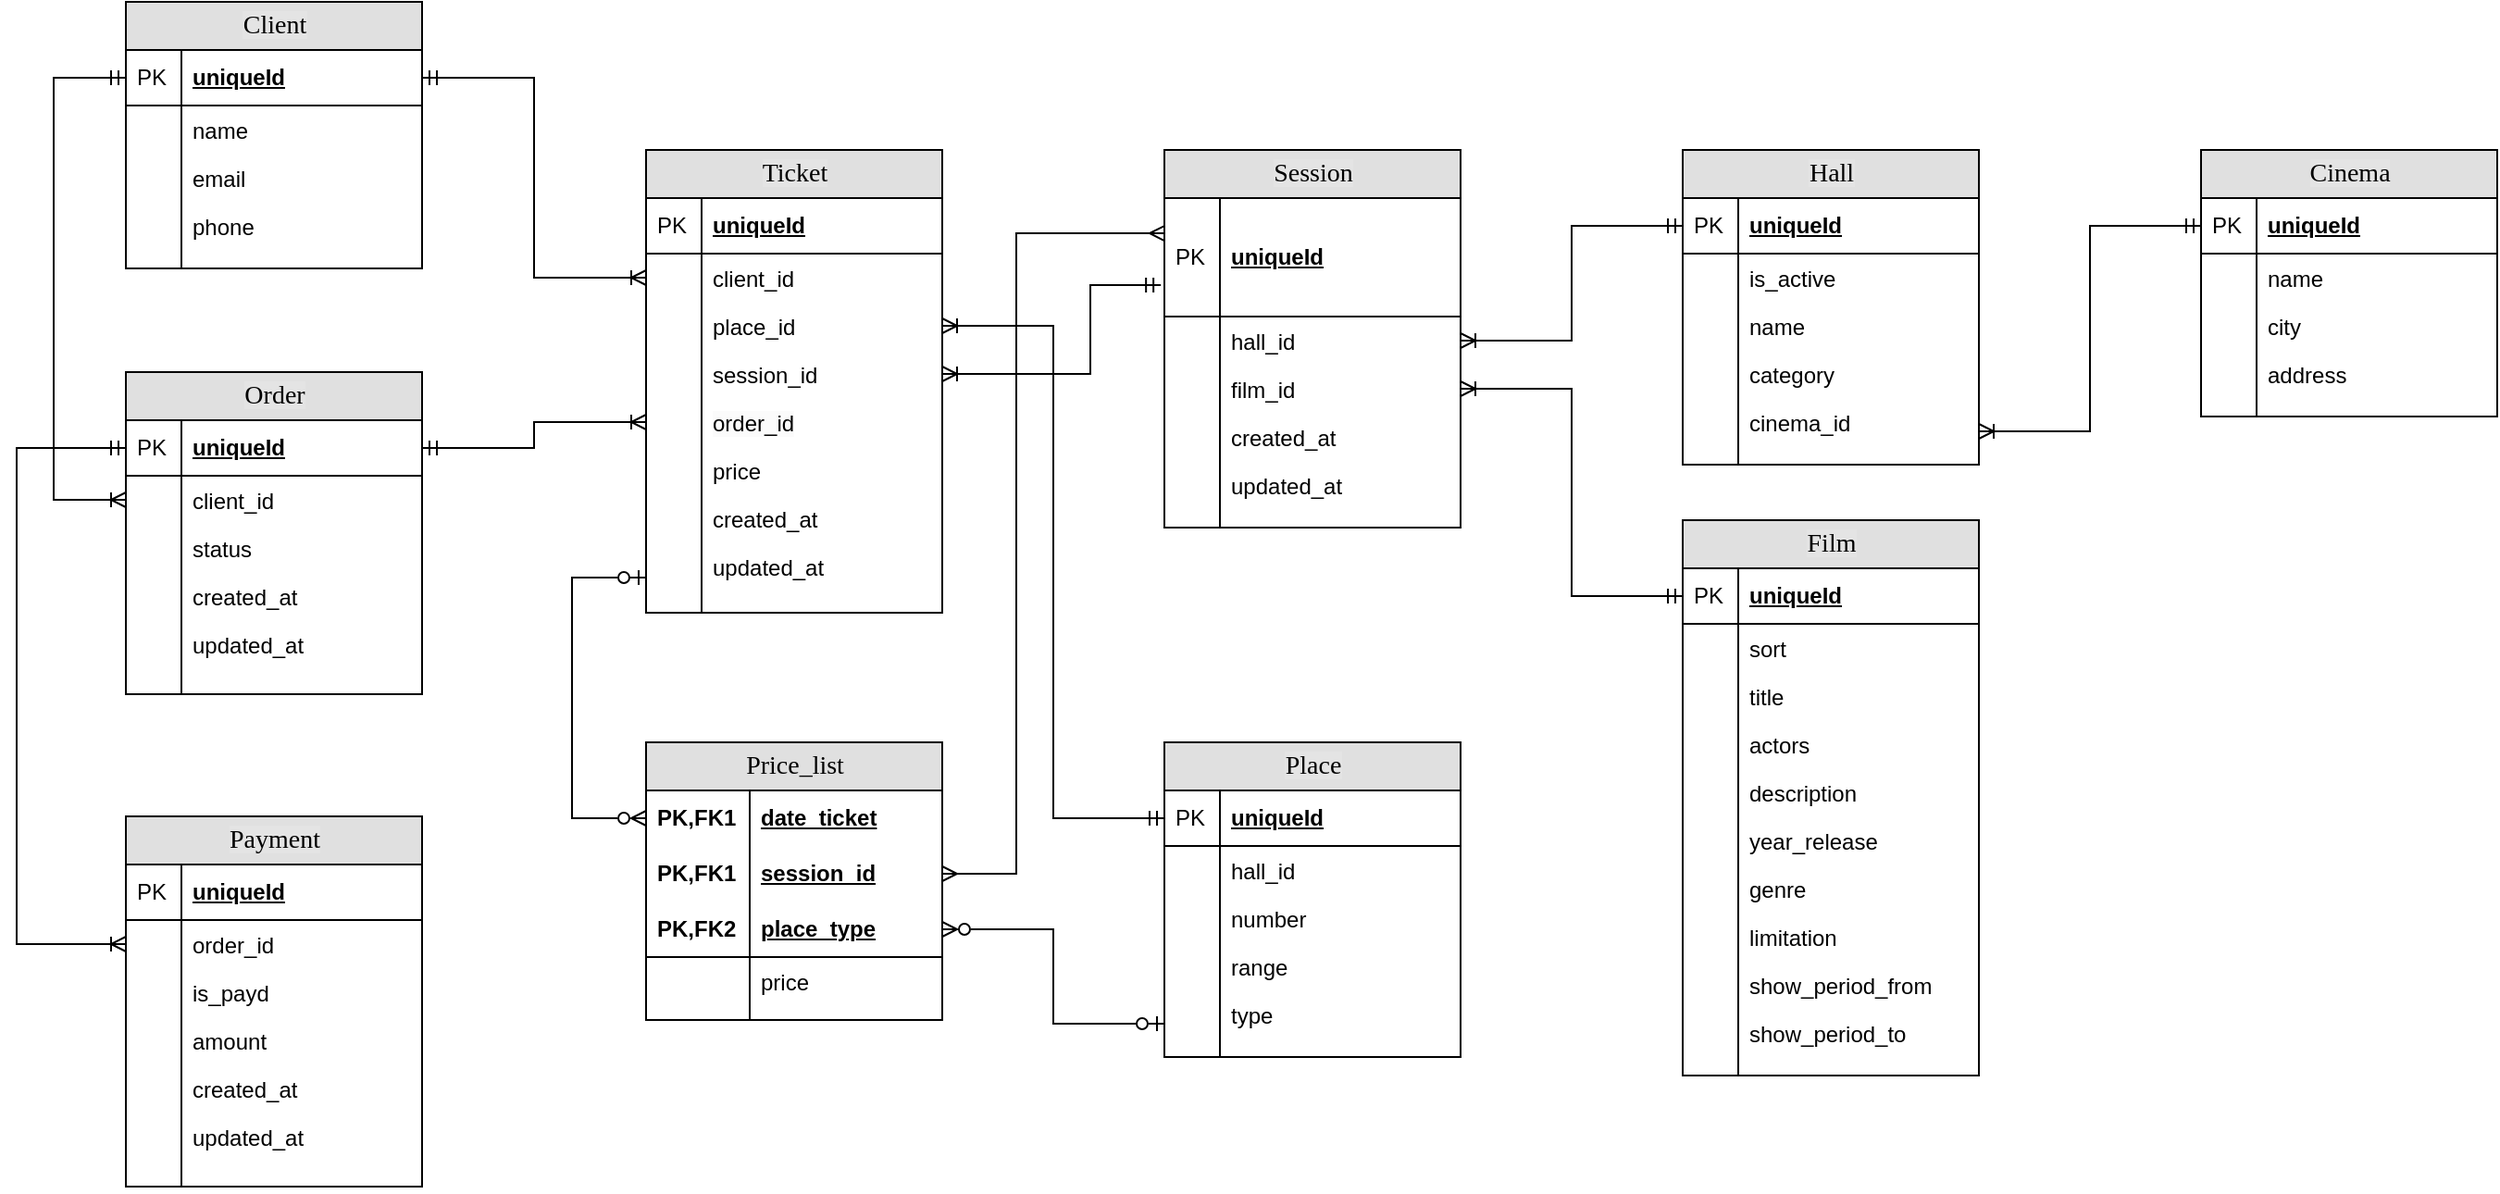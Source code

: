 <mxfile version="26.0.16">
  <diagram name="Page-1" id="e56a1550-8fbb-45ad-956c-1786394a9013">
    <mxGraphModel dx="3108" dy="1146" grid="1" gridSize="10" guides="1" tooltips="1" connect="1" arrows="1" fold="1" page="1" pageScale="1" pageWidth="1100" pageHeight="850" background="none" math="0" shadow="0">
      <root>
        <mxCell id="0" />
        <mxCell id="1" parent="0" />
        <mxCell id="arhuPyZS-XFLnQBNVv1O-77" value="&lt;span style=&quot;white-space: pre-wrap; background-color: rgb(228, 228, 228);&quot;&gt;&lt;font style=&quot;&quot;&gt;Сlient&lt;/font&gt;&lt;/span&gt;" style="swimlane;html=1;fontStyle=0;childLayout=stackLayout;horizontal=1;startSize=26;fillColor=#e0e0e0;horizontalStack=0;resizeParent=1;resizeLast=0;collapsible=1;marginBottom=0;swimlaneFillColor=#ffffff;align=center;rounded=0;shadow=0;comic=0;labelBackgroundColor=none;strokeWidth=1;fontFamily=Verdana;fontSize=14;swimlaneLine=1;" parent="1" vertex="1">
          <mxGeometry x="39" y="240" width="160" height="144" as="geometry">
            <mxRectangle x="40" y="368" width="70" height="30" as="alternateBounds" />
          </mxGeometry>
        </mxCell>
        <mxCell id="arhuPyZS-XFLnQBNVv1O-78" value="uniqueId" style="shape=partialRectangle;top=0;left=0;right=0;bottom=1;html=1;align=left;verticalAlign=middle;fillColor=none;spacingLeft=34;spacingRight=4;whiteSpace=wrap;overflow=hidden;rotatable=0;points=[[0,0.5],[1,0.5]];portConstraint=eastwest;dropTarget=0;fontStyle=5;swimlaneLine=1;" parent="arhuPyZS-XFLnQBNVv1O-77" vertex="1">
          <mxGeometry y="26" width="160" height="30" as="geometry" />
        </mxCell>
        <mxCell id="arhuPyZS-XFLnQBNVv1O-79" value="PK" style="shape=partialRectangle;top=0;left=0;bottom=0;html=1;fillColor=none;align=left;verticalAlign=middle;spacingLeft=4;spacingRight=4;whiteSpace=wrap;overflow=hidden;rotatable=0;points=[];portConstraint=eastwest;part=1;swimlaneLine=1;" parent="arhuPyZS-XFLnQBNVv1O-78" vertex="1" connectable="0">
          <mxGeometry width="30" height="30" as="geometry" />
        </mxCell>
        <mxCell id="arhuPyZS-XFLnQBNVv1O-80" value="name" style="shape=partialRectangle;top=0;left=0;right=0;bottom=0;html=1;align=left;verticalAlign=top;fillColor=none;spacingLeft=34;spacingRight=4;whiteSpace=wrap;overflow=hidden;rotatable=0;points=[[0,0.5],[1,0.5]];portConstraint=eastwest;dropTarget=0;swimlaneLine=1;" parent="arhuPyZS-XFLnQBNVv1O-77" vertex="1">
          <mxGeometry y="56" width="160" height="26" as="geometry" />
        </mxCell>
        <mxCell id="arhuPyZS-XFLnQBNVv1O-81" value="" style="shape=partialRectangle;top=0;left=0;bottom=0;html=1;fillColor=none;align=left;verticalAlign=top;spacingLeft=4;spacingRight=4;whiteSpace=wrap;overflow=hidden;rotatable=0;points=[];portConstraint=eastwest;part=1;swimlaneLine=1;" parent="arhuPyZS-XFLnQBNVv1O-80" vertex="1" connectable="0">
          <mxGeometry width="30" height="26" as="geometry" />
        </mxCell>
        <mxCell id="arhuPyZS-XFLnQBNVv1O-82" value="email" style="shape=partialRectangle;top=0;left=0;right=0;bottom=0;html=1;align=left;verticalAlign=top;fillColor=none;spacingLeft=34;spacingRight=4;whiteSpace=wrap;overflow=hidden;rotatable=0;points=[[0,0.5],[1,0.5]];portConstraint=eastwest;dropTarget=0;swimlaneLine=1;" parent="arhuPyZS-XFLnQBNVv1O-77" vertex="1">
          <mxGeometry y="82" width="160" height="26" as="geometry" />
        </mxCell>
        <mxCell id="arhuPyZS-XFLnQBNVv1O-83" value="" style="shape=partialRectangle;top=0;left=0;bottom=0;html=1;fillColor=none;align=left;verticalAlign=top;spacingLeft=4;spacingRight=4;whiteSpace=wrap;overflow=hidden;rotatable=0;points=[];portConstraint=eastwest;part=1;swimlaneLine=1;" parent="arhuPyZS-XFLnQBNVv1O-82" vertex="1" connectable="0">
          <mxGeometry width="30" height="26" as="geometry" />
        </mxCell>
        <mxCell id="arhuPyZS-XFLnQBNVv1O-84" value="phone" style="shape=partialRectangle;top=0;left=0;right=0;bottom=0;html=1;align=left;verticalAlign=top;fillColor=none;spacingLeft=34;spacingRight=4;whiteSpace=wrap;overflow=hidden;rotatable=0;points=[[0,0.5],[1,0.5]];portConstraint=eastwest;dropTarget=0;swimlaneLine=1;" parent="arhuPyZS-XFLnQBNVv1O-77" vertex="1">
          <mxGeometry y="108" width="160" height="26" as="geometry" />
        </mxCell>
        <mxCell id="arhuPyZS-XFLnQBNVv1O-85" value="" style="shape=partialRectangle;top=0;left=0;bottom=0;html=1;fillColor=none;align=left;verticalAlign=top;spacingLeft=4;spacingRight=4;whiteSpace=wrap;overflow=hidden;rotatable=0;points=[];portConstraint=eastwest;part=1;swimlaneLine=1;" parent="arhuPyZS-XFLnQBNVv1O-84" vertex="1" connectable="0">
          <mxGeometry width="30" height="26" as="geometry" />
        </mxCell>
        <mxCell id="arhuPyZS-XFLnQBNVv1O-86" value="" style="shape=partialRectangle;top=0;left=0;right=0;bottom=0;html=1;align=left;verticalAlign=top;fillColor=none;spacingLeft=34;spacingRight=4;whiteSpace=wrap;overflow=hidden;rotatable=0;points=[[0,0.5],[1,0.5]];portConstraint=eastwest;dropTarget=0;swimlaneLine=1;" parent="arhuPyZS-XFLnQBNVv1O-77" vertex="1">
          <mxGeometry y="134" width="160" height="10" as="geometry" />
        </mxCell>
        <mxCell id="arhuPyZS-XFLnQBNVv1O-87" value="" style="shape=partialRectangle;top=0;left=0;bottom=0;html=1;fillColor=none;align=left;verticalAlign=top;spacingLeft=4;spacingRight=4;whiteSpace=wrap;overflow=hidden;rotatable=0;points=[];portConstraint=eastwest;part=1;swimlaneLine=1;" parent="arhuPyZS-XFLnQBNVv1O-86" vertex="1" connectable="0">
          <mxGeometry width="30" height="10" as="geometry" />
        </mxCell>
        <mxCell id="arhuPyZS-XFLnQBNVv1O-107" value="&lt;span style=&quot;white-space: pre-wrap; background-color: rgb(228, 228, 228);&quot;&gt;&lt;font style=&quot;&quot;&gt;Session&lt;/font&gt;&lt;/span&gt;" style="swimlane;html=1;fontStyle=0;childLayout=stackLayout;horizontal=1;startSize=26;fillColor=#e0e0e0;horizontalStack=0;resizeParent=1;resizeLast=0;collapsible=1;marginBottom=0;swimlaneFillColor=#ffffff;align=center;rounded=0;shadow=0;comic=0;labelBackgroundColor=none;strokeWidth=1;fontFamily=Verdana;fontSize=14" parent="1" vertex="1">
          <mxGeometry x="600" y="320" width="160" height="204" as="geometry">
            <mxRectangle x="40" y="368" width="70" height="30" as="alternateBounds" />
          </mxGeometry>
        </mxCell>
        <mxCell id="arhuPyZS-XFLnQBNVv1O-108" value="uniqueId" style="shape=partialRectangle;top=0;left=0;right=0;bottom=1;html=1;align=left;verticalAlign=middle;fillColor=none;spacingLeft=34;spacingRight=4;whiteSpace=wrap;overflow=hidden;rotatable=0;points=[[0,0.5],[1,0.5]];portConstraint=eastwest;dropTarget=0;fontStyle=5;" parent="arhuPyZS-XFLnQBNVv1O-107" vertex="1">
          <mxGeometry y="26" width="160" height="64" as="geometry" />
        </mxCell>
        <mxCell id="arhuPyZS-XFLnQBNVv1O-109" value="PK" style="shape=partialRectangle;top=0;left=0;bottom=0;html=1;fillColor=none;align=left;verticalAlign=middle;spacingLeft=4;spacingRight=4;whiteSpace=wrap;overflow=hidden;rotatable=0;points=[];portConstraint=eastwest;part=1;" parent="arhuPyZS-XFLnQBNVv1O-108" vertex="1" connectable="0">
          <mxGeometry width="30" height="64" as="geometry" />
        </mxCell>
        <mxCell id="arhuPyZS-XFLnQBNVv1O-110" value="hall_id" style="shape=partialRectangle;top=0;left=0;right=0;bottom=0;html=1;align=left;verticalAlign=top;fillColor=none;spacingLeft=34;spacingRight=4;whiteSpace=wrap;overflow=hidden;rotatable=0;points=[[0,0.5],[1,0.5]];portConstraint=eastwest;dropTarget=0;" parent="arhuPyZS-XFLnQBNVv1O-107" vertex="1">
          <mxGeometry y="90" width="160" height="26" as="geometry" />
        </mxCell>
        <mxCell id="arhuPyZS-XFLnQBNVv1O-111" value="" style="shape=partialRectangle;top=0;left=0;bottom=0;html=1;fillColor=none;align=left;verticalAlign=top;spacingLeft=4;spacingRight=4;whiteSpace=wrap;overflow=hidden;rotatable=0;points=[];portConstraint=eastwest;part=1;" parent="arhuPyZS-XFLnQBNVv1O-110" vertex="1" connectable="0">
          <mxGeometry width="30" height="26" as="geometry" />
        </mxCell>
        <mxCell id="arhuPyZS-XFLnQBNVv1O-112" value="film_id" style="shape=partialRectangle;top=0;left=0;right=0;bottom=0;html=1;align=left;verticalAlign=top;fillColor=none;spacingLeft=34;spacingRight=4;whiteSpace=wrap;overflow=hidden;rotatable=0;points=[[0,0.5],[1,0.5]];portConstraint=eastwest;dropTarget=0;" parent="arhuPyZS-XFLnQBNVv1O-107" vertex="1">
          <mxGeometry y="116" width="160" height="26" as="geometry" />
        </mxCell>
        <mxCell id="arhuPyZS-XFLnQBNVv1O-113" value="" style="shape=partialRectangle;top=0;left=0;bottom=0;html=1;fillColor=none;align=left;verticalAlign=top;spacingLeft=4;spacingRight=4;whiteSpace=wrap;overflow=hidden;rotatable=0;points=[];portConstraint=eastwest;part=1;" parent="arhuPyZS-XFLnQBNVv1O-112" vertex="1" connectable="0">
          <mxGeometry width="30" height="26" as="geometry" />
        </mxCell>
        <mxCell id="yUL1yEBo_6MAkZ0JsvIg-3" value="created_at" style="shape=partialRectangle;top=0;left=0;right=0;bottom=0;html=1;align=left;verticalAlign=top;fillColor=none;spacingLeft=34;spacingRight=4;whiteSpace=wrap;overflow=hidden;rotatable=0;points=[[0,0.5],[1,0.5]];portConstraint=eastwest;dropTarget=0;" vertex="1" parent="arhuPyZS-XFLnQBNVv1O-107">
          <mxGeometry y="142" width="160" height="26" as="geometry" />
        </mxCell>
        <mxCell id="yUL1yEBo_6MAkZ0JsvIg-4" value="" style="shape=partialRectangle;top=0;left=0;bottom=0;html=1;fillColor=none;align=left;verticalAlign=top;spacingLeft=4;spacingRight=4;whiteSpace=wrap;overflow=hidden;rotatable=0;points=[];portConstraint=eastwest;part=1;" vertex="1" connectable="0" parent="yUL1yEBo_6MAkZ0JsvIg-3">
          <mxGeometry width="30" height="26" as="geometry" />
        </mxCell>
        <mxCell id="arhuPyZS-XFLnQBNVv1O-114" value="updated_at" style="shape=partialRectangle;top=0;left=0;right=0;bottom=0;html=1;align=left;verticalAlign=top;fillColor=none;spacingLeft=34;spacingRight=4;whiteSpace=wrap;overflow=hidden;rotatable=0;points=[[0,0.5],[1,0.5]];portConstraint=eastwest;dropTarget=0;" parent="arhuPyZS-XFLnQBNVv1O-107" vertex="1">
          <mxGeometry y="168" width="160" height="26" as="geometry" />
        </mxCell>
        <mxCell id="arhuPyZS-XFLnQBNVv1O-115" value="" style="shape=partialRectangle;top=0;left=0;bottom=0;html=1;fillColor=none;align=left;verticalAlign=top;spacingLeft=4;spacingRight=4;whiteSpace=wrap;overflow=hidden;rotatable=0;points=[];portConstraint=eastwest;part=1;" parent="arhuPyZS-XFLnQBNVv1O-114" vertex="1" connectable="0">
          <mxGeometry width="30" height="26" as="geometry" />
        </mxCell>
        <mxCell id="arhuPyZS-XFLnQBNVv1O-116" value="" style="shape=partialRectangle;top=0;left=0;right=0;bottom=0;html=1;align=left;verticalAlign=top;fillColor=none;spacingLeft=34;spacingRight=4;whiteSpace=wrap;overflow=hidden;rotatable=0;points=[[0,0.5],[1,0.5]];portConstraint=eastwest;dropTarget=0;" parent="arhuPyZS-XFLnQBNVv1O-107" vertex="1">
          <mxGeometry y="194" width="160" height="10" as="geometry" />
        </mxCell>
        <mxCell id="arhuPyZS-XFLnQBNVv1O-117" value="" style="shape=partialRectangle;top=0;left=0;bottom=0;html=1;fillColor=none;align=left;verticalAlign=top;spacingLeft=4;spacingRight=4;whiteSpace=wrap;overflow=hidden;rotatable=0;points=[];portConstraint=eastwest;part=1;" parent="arhuPyZS-XFLnQBNVv1O-116" vertex="1" connectable="0">
          <mxGeometry width="30" height="10" as="geometry" />
        </mxCell>
        <mxCell id="arhuPyZS-XFLnQBNVv1O-118" value="&lt;span style=&quot;white-space: pre-wrap; background-color: rgb(228, 228, 228);&quot;&gt;&lt;font style=&quot;&quot;&gt;Hall&lt;/font&gt;&lt;/span&gt;" style="swimlane;html=1;fontStyle=0;childLayout=stackLayout;horizontal=1;startSize=26;fillColor=#e0e0e0;horizontalStack=0;resizeParent=1;resizeLast=0;collapsible=1;marginBottom=0;swimlaneFillColor=#ffffff;align=center;rounded=0;shadow=0;comic=0;labelBackgroundColor=none;strokeWidth=1;fontFamily=Verdana;fontSize=14" parent="1" vertex="1">
          <mxGeometry x="880" y="320" width="160" height="170" as="geometry">
            <mxRectangle x="40" y="368" width="70" height="30" as="alternateBounds" />
          </mxGeometry>
        </mxCell>
        <mxCell id="arhuPyZS-XFLnQBNVv1O-119" value="uniqueId" style="shape=partialRectangle;top=0;left=0;right=0;bottom=1;html=1;align=left;verticalAlign=middle;fillColor=none;spacingLeft=34;spacingRight=4;whiteSpace=wrap;overflow=hidden;rotatable=0;points=[[0,0.5],[1,0.5]];portConstraint=eastwest;dropTarget=0;fontStyle=5;" parent="arhuPyZS-XFLnQBNVv1O-118" vertex="1">
          <mxGeometry y="26" width="160" height="30" as="geometry" />
        </mxCell>
        <mxCell id="arhuPyZS-XFLnQBNVv1O-120" value="PK" style="shape=partialRectangle;top=0;left=0;bottom=0;html=1;fillColor=none;align=left;verticalAlign=middle;spacingLeft=4;spacingRight=4;whiteSpace=wrap;overflow=hidden;rotatable=0;points=[];portConstraint=eastwest;part=1;" parent="arhuPyZS-XFLnQBNVv1O-119" vertex="1" connectable="0">
          <mxGeometry width="30" height="30" as="geometry" />
        </mxCell>
        <mxCell id="arhuPyZS-XFLnQBNVv1O-121" value="is_active" style="shape=partialRectangle;top=0;left=0;right=0;bottom=0;html=1;align=left;verticalAlign=top;fillColor=none;spacingLeft=34;spacingRight=4;whiteSpace=wrap;overflow=hidden;rotatable=0;points=[[0,0.5],[1,0.5]];portConstraint=eastwest;dropTarget=0;" parent="arhuPyZS-XFLnQBNVv1O-118" vertex="1">
          <mxGeometry y="56" width="160" height="26" as="geometry" />
        </mxCell>
        <mxCell id="arhuPyZS-XFLnQBNVv1O-122" value="" style="shape=partialRectangle;top=0;left=0;bottom=0;html=1;fillColor=none;align=left;verticalAlign=top;spacingLeft=4;spacingRight=4;whiteSpace=wrap;overflow=hidden;rotatable=0;points=[];portConstraint=eastwest;part=1;" parent="arhuPyZS-XFLnQBNVv1O-121" vertex="1" connectable="0">
          <mxGeometry width="30" height="26" as="geometry" />
        </mxCell>
        <mxCell id="arhuPyZS-XFLnQBNVv1O-123" value="name" style="shape=partialRectangle;top=0;left=0;right=0;bottom=0;html=1;align=left;verticalAlign=top;fillColor=none;spacingLeft=34;spacingRight=4;whiteSpace=wrap;overflow=hidden;rotatable=0;points=[[0,0.5],[1,0.5]];portConstraint=eastwest;dropTarget=0;" parent="arhuPyZS-XFLnQBNVv1O-118" vertex="1">
          <mxGeometry y="82" width="160" height="26" as="geometry" />
        </mxCell>
        <mxCell id="arhuPyZS-XFLnQBNVv1O-124" value="" style="shape=partialRectangle;top=0;left=0;bottom=0;html=1;fillColor=none;align=left;verticalAlign=top;spacingLeft=4;spacingRight=4;whiteSpace=wrap;overflow=hidden;rotatable=0;points=[];portConstraint=eastwest;part=1;" parent="arhuPyZS-XFLnQBNVv1O-123" vertex="1" connectable="0">
          <mxGeometry width="30" height="26" as="geometry" />
        </mxCell>
        <mxCell id="arhuPyZS-XFLnQBNVv1O-184" value="&lt;span style=&quot;white-space-collapse: preserve;&quot; data-src-align=&quot;0:9&quot; class=&quot;EzKURWReUAB5oZgtQNkl&quot;&gt;category&lt;/span&gt;" style="shape=partialRectangle;top=0;left=0;right=0;bottom=0;html=1;align=left;verticalAlign=top;fillColor=none;spacingLeft=34;spacingRight=4;whiteSpace=wrap;overflow=hidden;rotatable=0;points=[[0,0.5],[1,0.5]];portConstraint=eastwest;dropTarget=0;" parent="arhuPyZS-XFLnQBNVv1O-118" vertex="1">
          <mxGeometry y="108" width="160" height="26" as="geometry" />
        </mxCell>
        <mxCell id="arhuPyZS-XFLnQBNVv1O-185" value="" style="shape=partialRectangle;top=0;left=0;bottom=0;html=1;fillColor=none;align=left;verticalAlign=top;spacingLeft=4;spacingRight=4;whiteSpace=wrap;overflow=hidden;rotatable=0;points=[];portConstraint=eastwest;part=1;" parent="arhuPyZS-XFLnQBNVv1O-184" vertex="1" connectable="0">
          <mxGeometry width="30" height="26" as="geometry" />
        </mxCell>
        <mxCell id="arhuPyZS-XFLnQBNVv1O-186" value="cinema_id" style="shape=partialRectangle;top=0;left=0;right=0;bottom=0;html=1;align=left;verticalAlign=top;fillColor=none;spacingLeft=34;spacingRight=4;whiteSpace=wrap;overflow=hidden;rotatable=0;points=[[0,0.5],[1,0.5]];portConstraint=eastwest;dropTarget=0;" parent="arhuPyZS-XFLnQBNVv1O-118" vertex="1">
          <mxGeometry y="134" width="160" height="36" as="geometry" />
        </mxCell>
        <mxCell id="arhuPyZS-XFLnQBNVv1O-187" value="" style="shape=partialRectangle;top=0;left=0;bottom=0;html=1;fillColor=none;align=left;verticalAlign=top;spacingLeft=4;spacingRight=4;whiteSpace=wrap;overflow=hidden;rotatable=0;points=[];portConstraint=eastwest;part=1;" parent="arhuPyZS-XFLnQBNVv1O-186" vertex="1" connectable="0">
          <mxGeometry width="30" height="36" as="geometry" />
        </mxCell>
        <mxCell id="arhuPyZS-XFLnQBNVv1O-129" value="&lt;span style=&quot;white-space: pre-wrap; background-color: rgb(228, 228, 228);&quot;&gt;&lt;font style=&quot;&quot;&gt;Cinema&lt;/font&gt;&lt;/span&gt;" style="swimlane;html=1;fontStyle=0;childLayout=stackLayout;horizontal=1;startSize=26;fillColor=#e0e0e0;horizontalStack=0;resizeParent=1;resizeLast=0;collapsible=1;marginBottom=0;swimlaneFillColor=#ffffff;align=center;rounded=0;shadow=0;comic=0;labelBackgroundColor=none;strokeWidth=1;fontFamily=Verdana;fontSize=14" parent="1" vertex="1">
          <mxGeometry x="1160" y="320" width="160" height="144" as="geometry">
            <mxRectangle x="40" y="368" width="70" height="30" as="alternateBounds" />
          </mxGeometry>
        </mxCell>
        <mxCell id="arhuPyZS-XFLnQBNVv1O-130" value="uniqueId" style="shape=partialRectangle;top=0;left=0;right=0;bottom=1;html=1;align=left;verticalAlign=middle;fillColor=none;spacingLeft=34;spacingRight=4;whiteSpace=wrap;overflow=hidden;rotatable=0;points=[[0,0.5],[1,0.5]];portConstraint=eastwest;dropTarget=0;fontStyle=5;" parent="arhuPyZS-XFLnQBNVv1O-129" vertex="1">
          <mxGeometry y="26" width="160" height="30" as="geometry" />
        </mxCell>
        <mxCell id="arhuPyZS-XFLnQBNVv1O-131" value="PK" style="shape=partialRectangle;top=0;left=0;bottom=0;html=1;fillColor=none;align=left;verticalAlign=middle;spacingLeft=4;spacingRight=4;whiteSpace=wrap;overflow=hidden;rotatable=0;points=[];portConstraint=eastwest;part=1;" parent="arhuPyZS-XFLnQBNVv1O-130" vertex="1" connectable="0">
          <mxGeometry width="30" height="30" as="geometry" />
        </mxCell>
        <mxCell id="arhuPyZS-XFLnQBNVv1O-132" value="name" style="shape=partialRectangle;top=0;left=0;right=0;bottom=0;html=1;align=left;verticalAlign=top;fillColor=none;spacingLeft=34;spacingRight=4;whiteSpace=wrap;overflow=hidden;rotatable=0;points=[[0,0.5],[1,0.5]];portConstraint=eastwest;dropTarget=0;" parent="arhuPyZS-XFLnQBNVv1O-129" vertex="1">
          <mxGeometry y="56" width="160" height="26" as="geometry" />
        </mxCell>
        <mxCell id="arhuPyZS-XFLnQBNVv1O-133" value="" style="shape=partialRectangle;top=0;left=0;bottom=0;html=1;fillColor=none;align=left;verticalAlign=top;spacingLeft=4;spacingRight=4;whiteSpace=wrap;overflow=hidden;rotatable=0;points=[];portConstraint=eastwest;part=1;" parent="arhuPyZS-XFLnQBNVv1O-132" vertex="1" connectable="0">
          <mxGeometry width="30" height="26" as="geometry" />
        </mxCell>
        <mxCell id="arhuPyZS-XFLnQBNVv1O-134" value="city" style="shape=partialRectangle;top=0;left=0;right=0;bottom=0;html=1;align=left;verticalAlign=top;fillColor=none;spacingLeft=34;spacingRight=4;whiteSpace=wrap;overflow=hidden;rotatable=0;points=[[0,0.5],[1,0.5]];portConstraint=eastwest;dropTarget=0;" parent="arhuPyZS-XFLnQBNVv1O-129" vertex="1">
          <mxGeometry y="82" width="160" height="26" as="geometry" />
        </mxCell>
        <mxCell id="arhuPyZS-XFLnQBNVv1O-135" value="" style="shape=partialRectangle;top=0;left=0;bottom=0;html=1;fillColor=none;align=left;verticalAlign=top;spacingLeft=4;spacingRight=4;whiteSpace=wrap;overflow=hidden;rotatable=0;points=[];portConstraint=eastwest;part=1;" parent="arhuPyZS-XFLnQBNVv1O-134" vertex="1" connectable="0">
          <mxGeometry width="30" height="26" as="geometry" />
        </mxCell>
        <mxCell id="arhuPyZS-XFLnQBNVv1O-136" value="address" style="shape=partialRectangle;top=0;left=0;right=0;bottom=0;html=1;align=left;verticalAlign=top;fillColor=none;spacingLeft=34;spacingRight=4;whiteSpace=wrap;overflow=hidden;rotatable=0;points=[[0,0.5],[1,0.5]];portConstraint=eastwest;dropTarget=0;" parent="arhuPyZS-XFLnQBNVv1O-129" vertex="1">
          <mxGeometry y="108" width="160" height="26" as="geometry" />
        </mxCell>
        <mxCell id="arhuPyZS-XFLnQBNVv1O-137" value="" style="shape=partialRectangle;top=0;left=0;bottom=0;html=1;fillColor=none;align=left;verticalAlign=top;spacingLeft=4;spacingRight=4;whiteSpace=wrap;overflow=hidden;rotatable=0;points=[];portConstraint=eastwest;part=1;" parent="arhuPyZS-XFLnQBNVv1O-136" vertex="1" connectable="0">
          <mxGeometry width="30" height="26" as="geometry" />
        </mxCell>
        <mxCell id="arhuPyZS-XFLnQBNVv1O-138" value="" style="shape=partialRectangle;top=0;left=0;right=0;bottom=0;html=1;align=left;verticalAlign=top;fillColor=none;spacingLeft=34;spacingRight=4;whiteSpace=wrap;overflow=hidden;rotatable=0;points=[[0,0.5],[1,0.5]];portConstraint=eastwest;dropTarget=0;" parent="arhuPyZS-XFLnQBNVv1O-129" vertex="1">
          <mxGeometry y="134" width="160" height="10" as="geometry" />
        </mxCell>
        <mxCell id="arhuPyZS-XFLnQBNVv1O-139" value="" style="shape=partialRectangle;top=0;left=0;bottom=0;html=1;fillColor=none;align=left;verticalAlign=top;spacingLeft=4;spacingRight=4;whiteSpace=wrap;overflow=hidden;rotatable=0;points=[];portConstraint=eastwest;part=1;" parent="arhuPyZS-XFLnQBNVv1O-138" vertex="1" connectable="0">
          <mxGeometry width="30" height="10" as="geometry" />
        </mxCell>
        <mxCell id="arhuPyZS-XFLnQBNVv1O-140" value="&lt;span style=&quot;white-space: pre-wrap; background-color: rgb(228, 228, 228);&quot;&gt;&lt;font style=&quot;&quot;&gt;Film&lt;/font&gt;&lt;/span&gt;" style="swimlane;html=1;fontStyle=0;childLayout=stackLayout;horizontal=1;startSize=26;fillColor=#e0e0e0;horizontalStack=0;resizeParent=1;resizeLast=0;collapsible=1;marginBottom=0;swimlaneFillColor=#ffffff;align=center;rounded=0;shadow=0;comic=0;labelBackgroundColor=none;strokeWidth=1;fontFamily=Verdana;fontSize=14" parent="1" vertex="1">
          <mxGeometry x="880" y="520" width="160" height="300" as="geometry">
            <mxRectangle x="40" y="368" width="70" height="30" as="alternateBounds" />
          </mxGeometry>
        </mxCell>
        <mxCell id="arhuPyZS-XFLnQBNVv1O-141" value="uniqueId" style="shape=partialRectangle;top=0;left=0;right=0;bottom=1;html=1;align=left;verticalAlign=middle;fillColor=none;spacingLeft=34;spacingRight=4;whiteSpace=wrap;overflow=hidden;rotatable=0;points=[[0,0.5],[1,0.5]];portConstraint=eastwest;dropTarget=0;fontStyle=5;" parent="arhuPyZS-XFLnQBNVv1O-140" vertex="1">
          <mxGeometry y="26" width="160" height="30" as="geometry" />
        </mxCell>
        <mxCell id="arhuPyZS-XFLnQBNVv1O-142" value="PK" style="shape=partialRectangle;top=0;left=0;bottom=0;html=1;fillColor=none;align=left;verticalAlign=middle;spacingLeft=4;spacingRight=4;whiteSpace=wrap;overflow=hidden;rotatable=0;points=[];portConstraint=eastwest;part=1;" parent="arhuPyZS-XFLnQBNVv1O-141" vertex="1" connectable="0">
          <mxGeometry width="30" height="30" as="geometry" />
        </mxCell>
        <mxCell id="arhuPyZS-XFLnQBNVv1O-143" value="sort" style="shape=partialRectangle;top=0;left=0;right=0;bottom=0;html=1;align=left;verticalAlign=top;fillColor=none;spacingLeft=34;spacingRight=4;whiteSpace=wrap;overflow=hidden;rotatable=0;points=[[0,0.5],[1,0.5]];portConstraint=eastwest;dropTarget=0;" parent="arhuPyZS-XFLnQBNVv1O-140" vertex="1">
          <mxGeometry y="56" width="160" height="26" as="geometry" />
        </mxCell>
        <mxCell id="arhuPyZS-XFLnQBNVv1O-144" value="" style="shape=partialRectangle;top=0;left=0;bottom=0;html=1;fillColor=none;align=left;verticalAlign=top;spacingLeft=4;spacingRight=4;whiteSpace=wrap;overflow=hidden;rotatable=0;points=[];portConstraint=eastwest;part=1;" parent="arhuPyZS-XFLnQBNVv1O-143" vertex="1" connectable="0">
          <mxGeometry width="30" height="26" as="geometry" />
        </mxCell>
        <mxCell id="arhuPyZS-XFLnQBNVv1O-145" value="title" style="shape=partialRectangle;top=0;left=0;right=0;bottom=0;html=1;align=left;verticalAlign=top;fillColor=none;spacingLeft=34;spacingRight=4;whiteSpace=wrap;overflow=hidden;rotatable=0;points=[[0,0.5],[1,0.5]];portConstraint=eastwest;dropTarget=0;" parent="arhuPyZS-XFLnQBNVv1O-140" vertex="1">
          <mxGeometry y="82" width="160" height="26" as="geometry" />
        </mxCell>
        <mxCell id="arhuPyZS-XFLnQBNVv1O-146" value="" style="shape=partialRectangle;top=0;left=0;bottom=0;html=1;fillColor=none;align=left;verticalAlign=top;spacingLeft=4;spacingRight=4;whiteSpace=wrap;overflow=hidden;rotatable=0;points=[];portConstraint=eastwest;part=1;" parent="arhuPyZS-XFLnQBNVv1O-145" vertex="1" connectable="0">
          <mxGeometry width="30" height="26" as="geometry" />
        </mxCell>
        <mxCell id="arhuPyZS-XFLnQBNVv1O-147" value="actors" style="shape=partialRectangle;top=0;left=0;right=0;bottom=0;html=1;align=left;verticalAlign=top;fillColor=none;spacingLeft=34;spacingRight=4;whiteSpace=wrap;overflow=hidden;rotatable=0;points=[[0,0.5],[1,0.5]];portConstraint=eastwest;dropTarget=0;" parent="arhuPyZS-XFLnQBNVv1O-140" vertex="1">
          <mxGeometry y="108" width="160" height="26" as="geometry" />
        </mxCell>
        <mxCell id="arhuPyZS-XFLnQBNVv1O-148" value="" style="shape=partialRectangle;top=0;left=0;bottom=0;html=1;fillColor=none;align=left;verticalAlign=top;spacingLeft=4;spacingRight=4;whiteSpace=wrap;overflow=hidden;rotatable=0;points=[];portConstraint=eastwest;part=1;" parent="arhuPyZS-XFLnQBNVv1O-147" vertex="1" connectable="0">
          <mxGeometry width="30" height="26" as="geometry" />
        </mxCell>
        <mxCell id="arhuPyZS-XFLnQBNVv1O-149" value="description" style="shape=partialRectangle;top=0;left=0;right=0;bottom=0;html=1;align=left;verticalAlign=top;fillColor=none;spacingLeft=34;spacingRight=4;whiteSpace=wrap;overflow=hidden;rotatable=0;points=[[0,0.5],[1,0.5]];portConstraint=eastwest;dropTarget=0;" parent="arhuPyZS-XFLnQBNVv1O-140" vertex="1">
          <mxGeometry y="134" width="160" height="26" as="geometry" />
        </mxCell>
        <mxCell id="arhuPyZS-XFLnQBNVv1O-150" value="" style="shape=partialRectangle;top=0;left=0;bottom=0;html=1;fillColor=none;align=left;verticalAlign=top;spacingLeft=4;spacingRight=4;whiteSpace=wrap;overflow=hidden;rotatable=0;points=[];portConstraint=eastwest;part=1;" parent="arhuPyZS-XFLnQBNVv1O-149" vertex="1" connectable="0">
          <mxGeometry width="30" height="26" as="geometry" />
        </mxCell>
        <mxCell id="arhuPyZS-XFLnQBNVv1O-155" value="year_release" style="shape=partialRectangle;top=0;left=0;right=0;bottom=0;html=1;align=left;verticalAlign=top;fillColor=none;spacingLeft=34;spacingRight=4;whiteSpace=wrap;overflow=hidden;rotatable=0;points=[[0,0.5],[1,0.5]];portConstraint=eastwest;dropTarget=0;" parent="arhuPyZS-XFLnQBNVv1O-140" vertex="1">
          <mxGeometry y="160" width="160" height="26" as="geometry" />
        </mxCell>
        <mxCell id="arhuPyZS-XFLnQBNVv1O-156" value="" style="shape=partialRectangle;top=0;left=0;bottom=0;html=1;fillColor=none;align=left;verticalAlign=top;spacingLeft=4;spacingRight=4;whiteSpace=wrap;overflow=hidden;rotatable=0;points=[];portConstraint=eastwest;part=1;" parent="arhuPyZS-XFLnQBNVv1O-155" vertex="1" connectable="0">
          <mxGeometry width="30" height="26" as="geometry" />
        </mxCell>
        <mxCell id="arhuPyZS-XFLnQBNVv1O-161" value="genre" style="shape=partialRectangle;top=0;left=0;right=0;bottom=0;html=1;align=left;verticalAlign=top;fillColor=none;spacingLeft=34;spacingRight=4;whiteSpace=wrap;overflow=hidden;rotatable=0;points=[[0,0.5],[1,0.5]];portConstraint=eastwest;dropTarget=0;" parent="arhuPyZS-XFLnQBNVv1O-140" vertex="1">
          <mxGeometry y="186" width="160" height="26" as="geometry" />
        </mxCell>
        <mxCell id="arhuPyZS-XFLnQBNVv1O-162" value="" style="shape=partialRectangle;top=0;left=0;bottom=0;html=1;fillColor=none;align=left;verticalAlign=top;spacingLeft=4;spacingRight=4;whiteSpace=wrap;overflow=hidden;rotatable=0;points=[];portConstraint=eastwest;part=1;" parent="arhuPyZS-XFLnQBNVv1O-161" vertex="1" connectable="0">
          <mxGeometry width="30" height="26" as="geometry" />
        </mxCell>
        <mxCell id="arhuPyZS-XFLnQBNVv1O-159" value="limitation" style="shape=partialRectangle;top=0;left=0;right=0;bottom=0;html=1;align=left;verticalAlign=top;fillColor=none;spacingLeft=34;spacingRight=4;whiteSpace=wrap;overflow=hidden;rotatable=0;points=[[0,0.5],[1,0.5]];portConstraint=eastwest;dropTarget=0;" parent="arhuPyZS-XFLnQBNVv1O-140" vertex="1">
          <mxGeometry y="212" width="160" height="26" as="geometry" />
        </mxCell>
        <mxCell id="arhuPyZS-XFLnQBNVv1O-160" value="" style="shape=partialRectangle;top=0;left=0;bottom=0;html=1;fillColor=none;align=left;verticalAlign=top;spacingLeft=4;spacingRight=4;whiteSpace=wrap;overflow=hidden;rotatable=0;points=[];portConstraint=eastwest;part=1;" parent="arhuPyZS-XFLnQBNVv1O-159" vertex="1" connectable="0">
          <mxGeometry width="30" height="26" as="geometry" />
        </mxCell>
        <mxCell id="arhuPyZS-XFLnQBNVv1O-163" value="show_period_from" style="shape=partialRectangle;top=0;left=0;right=0;bottom=0;html=1;align=left;verticalAlign=top;fillColor=none;spacingLeft=34;spacingRight=4;whiteSpace=wrap;overflow=hidden;rotatable=0;points=[[0,0.5],[1,0.5]];portConstraint=eastwest;dropTarget=0;" parent="arhuPyZS-XFLnQBNVv1O-140" vertex="1">
          <mxGeometry y="238" width="160" height="26" as="geometry" />
        </mxCell>
        <mxCell id="arhuPyZS-XFLnQBNVv1O-164" value="" style="shape=partialRectangle;top=0;left=0;bottom=0;html=1;fillColor=none;align=left;verticalAlign=top;spacingLeft=4;spacingRight=4;whiteSpace=wrap;overflow=hidden;rotatable=0;points=[];portConstraint=eastwest;part=1;" parent="arhuPyZS-XFLnQBNVv1O-163" vertex="1" connectable="0">
          <mxGeometry width="30" height="26" as="geometry" />
        </mxCell>
        <mxCell id="arhuPyZS-XFLnQBNVv1O-165" value="show_period_to" style="shape=partialRectangle;top=0;left=0;right=0;bottom=0;html=1;align=left;verticalAlign=top;fillColor=none;spacingLeft=34;spacingRight=4;whiteSpace=wrap;overflow=hidden;rotatable=0;points=[[0,0.5],[1,0.5]];portConstraint=eastwest;dropTarget=0;" parent="arhuPyZS-XFLnQBNVv1O-140" vertex="1">
          <mxGeometry y="264" width="160" height="36" as="geometry" />
        </mxCell>
        <mxCell id="arhuPyZS-XFLnQBNVv1O-166" value="" style="shape=partialRectangle;top=0;left=0;bottom=0;html=1;fillColor=none;align=left;verticalAlign=top;spacingLeft=4;spacingRight=4;whiteSpace=wrap;overflow=hidden;rotatable=0;points=[];portConstraint=eastwest;part=1;" parent="arhuPyZS-XFLnQBNVv1O-165" vertex="1" connectable="0">
          <mxGeometry width="30" height="36" as="geometry" />
        </mxCell>
        <mxCell id="arhuPyZS-XFLnQBNVv1O-167" value="&lt;span style=&quot;white-space: pre-wrap; background-color: rgb(228, 228, 228);&quot;&gt;&lt;font style=&quot;&quot;&gt;Place&lt;/font&gt;&lt;/span&gt;" style="swimlane;html=1;fontStyle=0;childLayout=stackLayout;horizontal=1;startSize=26;fillColor=#e0e0e0;horizontalStack=0;resizeParent=1;resizeLast=0;collapsible=1;marginBottom=0;swimlaneFillColor=#ffffff;align=center;rounded=0;shadow=0;comic=0;labelBackgroundColor=none;strokeWidth=1;fontFamily=Verdana;fontSize=14" parent="1" vertex="1">
          <mxGeometry x="600" y="640" width="160" height="170" as="geometry">
            <mxRectangle x="40" y="368" width="70" height="30" as="alternateBounds" />
          </mxGeometry>
        </mxCell>
        <mxCell id="arhuPyZS-XFLnQBNVv1O-168" value="uniqueId" style="shape=partialRectangle;top=0;left=0;right=0;bottom=1;html=1;align=left;verticalAlign=middle;fillColor=none;spacingLeft=34;spacingRight=4;whiteSpace=wrap;overflow=hidden;rotatable=0;points=[[0,0.5],[1,0.5]];portConstraint=eastwest;dropTarget=0;fontStyle=5;" parent="arhuPyZS-XFLnQBNVv1O-167" vertex="1">
          <mxGeometry y="26" width="160" height="30" as="geometry" />
        </mxCell>
        <mxCell id="arhuPyZS-XFLnQBNVv1O-169" value="PK" style="shape=partialRectangle;top=0;left=0;bottom=0;html=1;fillColor=none;align=left;verticalAlign=middle;spacingLeft=4;spacingRight=4;whiteSpace=wrap;overflow=hidden;rotatable=0;points=[];portConstraint=eastwest;part=1;" parent="arhuPyZS-XFLnQBNVv1O-168" vertex="1" connectable="0">
          <mxGeometry width="30" height="30" as="geometry" />
        </mxCell>
        <mxCell id="arhuPyZS-XFLnQBNVv1O-170" value="hall_id" style="shape=partialRectangle;top=0;left=0;right=0;bottom=0;html=1;align=left;verticalAlign=top;fillColor=none;spacingLeft=34;spacingRight=4;whiteSpace=wrap;overflow=hidden;rotatable=0;points=[[0,0.5],[1,0.5]];portConstraint=eastwest;dropTarget=0;" parent="arhuPyZS-XFLnQBNVv1O-167" vertex="1">
          <mxGeometry y="56" width="160" height="26" as="geometry" />
        </mxCell>
        <mxCell id="arhuPyZS-XFLnQBNVv1O-171" value="" style="shape=partialRectangle;top=0;left=0;bottom=0;html=1;fillColor=none;align=left;verticalAlign=top;spacingLeft=4;spacingRight=4;whiteSpace=wrap;overflow=hidden;rotatable=0;points=[];portConstraint=eastwest;part=1;" parent="arhuPyZS-XFLnQBNVv1O-170" vertex="1" connectable="0">
          <mxGeometry width="30" height="26" as="geometry" />
        </mxCell>
        <mxCell id="arhuPyZS-XFLnQBNVv1O-172" value="number" style="shape=partialRectangle;top=0;left=0;right=0;bottom=0;html=1;align=left;verticalAlign=top;fillColor=none;spacingLeft=34;spacingRight=4;whiteSpace=wrap;overflow=hidden;rotatable=0;points=[[0,0.5],[1,0.5]];portConstraint=eastwest;dropTarget=0;" parent="arhuPyZS-XFLnQBNVv1O-167" vertex="1">
          <mxGeometry y="82" width="160" height="26" as="geometry" />
        </mxCell>
        <mxCell id="arhuPyZS-XFLnQBNVv1O-173" value="" style="shape=partialRectangle;top=0;left=0;bottom=0;html=1;fillColor=none;align=left;verticalAlign=top;spacingLeft=4;spacingRight=4;whiteSpace=wrap;overflow=hidden;rotatable=0;points=[];portConstraint=eastwest;part=1;" parent="arhuPyZS-XFLnQBNVv1O-172" vertex="1" connectable="0">
          <mxGeometry width="30" height="26" as="geometry" />
        </mxCell>
        <mxCell id="arhuPyZS-XFLnQBNVv1O-174" value="range" style="shape=partialRectangle;top=0;left=0;right=0;bottom=0;html=1;align=left;verticalAlign=top;fillColor=none;spacingLeft=34;spacingRight=4;whiteSpace=wrap;overflow=hidden;rotatable=0;points=[[0,0.5],[1,0.5]];portConstraint=eastwest;dropTarget=0;" parent="arhuPyZS-XFLnQBNVv1O-167" vertex="1">
          <mxGeometry y="108" width="160" height="26" as="geometry" />
        </mxCell>
        <mxCell id="arhuPyZS-XFLnQBNVv1O-175" value="" style="shape=partialRectangle;top=0;left=0;bottom=0;html=1;fillColor=none;align=left;verticalAlign=top;spacingLeft=4;spacingRight=4;whiteSpace=wrap;overflow=hidden;rotatable=0;points=[];portConstraint=eastwest;part=1;" parent="arhuPyZS-XFLnQBNVv1O-174" vertex="1" connectable="0">
          <mxGeometry width="30" height="26" as="geometry" />
        </mxCell>
        <mxCell id="arhuPyZS-XFLnQBNVv1O-176" value="type" style="shape=partialRectangle;top=0;left=0;right=0;bottom=0;html=1;align=left;verticalAlign=top;fillColor=none;spacingLeft=34;spacingRight=4;whiteSpace=wrap;overflow=hidden;rotatable=0;points=[[0,0.5],[1,0.5]];portConstraint=eastwest;dropTarget=0;" parent="arhuPyZS-XFLnQBNVv1O-167" vertex="1">
          <mxGeometry y="134" width="160" height="36" as="geometry" />
        </mxCell>
        <mxCell id="arhuPyZS-XFLnQBNVv1O-177" value="" style="shape=partialRectangle;top=0;left=0;bottom=0;html=1;fillColor=none;align=left;verticalAlign=top;spacingLeft=4;spacingRight=4;whiteSpace=wrap;overflow=hidden;rotatable=0;points=[];portConstraint=eastwest;part=1;" parent="arhuPyZS-XFLnQBNVv1O-176" vertex="1" connectable="0">
          <mxGeometry width="30" height="36" as="geometry" />
        </mxCell>
        <mxCell id="arhuPyZS-XFLnQBNVv1O-206" value="Price_list" style="swimlane;html=1;fontStyle=0;childLayout=stackLayout;horizontal=1;startSize=26;fillColor=#e0e0e0;horizontalStack=0;resizeParent=1;resizeLast=0;collapsible=1;marginBottom=0;swimlaneFillColor=#ffffff;align=center;rounded=0;shadow=0;comic=0;labelBackgroundColor=none;strokeWidth=1;fontFamily=Verdana;fontSize=14" parent="1" vertex="1">
          <mxGeometry x="320" y="640" width="160" height="150" as="geometry" />
        </mxCell>
        <mxCell id="arhuPyZS-XFLnQBNVv1O-207" value="date_ticket" style="shape=partialRectangle;top=0;left=0;right=0;bottom=0;html=1;align=left;verticalAlign=middle;fillColor=none;spacingLeft=60;spacingRight=4;whiteSpace=wrap;overflow=hidden;rotatable=0;points=[[0,0.5],[1,0.5]];portConstraint=eastwest;dropTarget=0;fontStyle=5;" parent="arhuPyZS-XFLnQBNVv1O-206" vertex="1">
          <mxGeometry y="26" width="160" height="30" as="geometry" />
        </mxCell>
        <mxCell id="arhuPyZS-XFLnQBNVv1O-208" value="PK,FK1" style="shape=partialRectangle;fontStyle=1;top=0;left=0;bottom=0;html=1;fillColor=none;align=left;verticalAlign=middle;spacingLeft=4;spacingRight=4;whiteSpace=wrap;overflow=hidden;rotatable=0;points=[];portConstraint=eastwest;part=1;" parent="arhuPyZS-XFLnQBNVv1O-207" vertex="1" connectable="0">
          <mxGeometry width="56" height="30" as="geometry" />
        </mxCell>
        <mxCell id="arhuPyZS-XFLnQBNVv1O-220" value="session_id" style="shape=partialRectangle;top=0;left=0;right=0;bottom=0;html=1;align=left;verticalAlign=middle;fillColor=none;spacingLeft=60;spacingRight=4;whiteSpace=wrap;overflow=hidden;rotatable=0;points=[[0,0.5],[1,0.5]];portConstraint=eastwest;dropTarget=0;fontStyle=5;" parent="arhuPyZS-XFLnQBNVv1O-206" vertex="1">
          <mxGeometry y="56" width="160" height="30" as="geometry" />
        </mxCell>
        <mxCell id="arhuPyZS-XFLnQBNVv1O-221" value="PK,FK1" style="shape=partialRectangle;fontStyle=1;top=0;left=0;bottom=0;html=1;fillColor=none;align=left;verticalAlign=middle;spacingLeft=4;spacingRight=4;whiteSpace=wrap;overflow=hidden;rotatable=0;points=[];portConstraint=eastwest;part=1;" parent="arhuPyZS-XFLnQBNVv1O-220" vertex="1" connectable="0">
          <mxGeometry width="56" height="30" as="geometry" />
        </mxCell>
        <mxCell id="arhuPyZS-XFLnQBNVv1O-218" value="place_type" style="shape=partialRectangle;top=0;left=0;right=0;bottom=1;html=1;align=left;verticalAlign=middle;fillColor=none;spacingLeft=60;spacingRight=4;whiteSpace=wrap;overflow=hidden;rotatable=0;points=[[0,0.5],[1,0.5]];portConstraint=eastwest;dropTarget=0;fontStyle=5;" parent="arhuPyZS-XFLnQBNVv1O-206" vertex="1">
          <mxGeometry y="86" width="160" height="30" as="geometry" />
        </mxCell>
        <mxCell id="arhuPyZS-XFLnQBNVv1O-219" value="PK,FK2" style="shape=partialRectangle;fontStyle=1;top=0;left=0;bottom=0;html=1;fillColor=none;align=left;verticalAlign=middle;spacingLeft=4;spacingRight=4;whiteSpace=wrap;overflow=hidden;rotatable=0;points=[];portConstraint=eastwest;part=1;" parent="arhuPyZS-XFLnQBNVv1O-218" vertex="1" connectable="0">
          <mxGeometry width="56" height="30" as="geometry" />
        </mxCell>
        <mxCell id="arhuPyZS-XFLnQBNVv1O-211" value="price" style="shape=partialRectangle;top=0;left=0;right=0;bottom=0;html=1;align=left;verticalAlign=top;fillColor=none;spacingLeft=60;spacingRight=4;whiteSpace=wrap;overflow=hidden;rotatable=0;points=[[0,0.5],[1,0.5]];portConstraint=eastwest;dropTarget=0;" parent="arhuPyZS-XFLnQBNVv1O-206" vertex="1">
          <mxGeometry y="116" width="160" height="34" as="geometry" />
        </mxCell>
        <mxCell id="arhuPyZS-XFLnQBNVv1O-212" value="" style="shape=partialRectangle;top=0;left=0;bottom=0;html=1;fillColor=none;align=left;verticalAlign=top;spacingLeft=4;spacingRight=4;whiteSpace=wrap;overflow=hidden;rotatable=0;points=[];portConstraint=eastwest;part=1;" parent="arhuPyZS-XFLnQBNVv1O-211" vertex="1" connectable="0">
          <mxGeometry width="56" height="34" as="geometry" />
        </mxCell>
        <mxCell id="arhuPyZS-XFLnQBNVv1O-332" value="" style="endArrow=ERoneToMany;html=1;rounded=0;entryX=1;entryY=0.5;entryDx=0;entryDy=0;edgeStyle=orthogonalEdgeStyle;startArrow=ERmandOne;startFill=0;endFill=0;exitX=-0.012;exitY=0.734;exitDx=0;exitDy=0;exitPerimeter=0;" parent="1" source="arhuPyZS-XFLnQBNVv1O-108" edge="1">
          <mxGeometry width="50" height="50" relative="1" as="geometry">
            <mxPoint x="560" y="350" as="sourcePoint" />
            <mxPoint x="480" y="441" as="targetPoint" />
            <Array as="points">
              <mxPoint x="560" y="393" />
              <mxPoint x="560" y="441" />
            </Array>
          </mxGeometry>
        </mxCell>
        <mxCell id="arhuPyZS-XFLnQBNVv1O-336" value="" style="endArrow=ERmandOne;html=1;rounded=0;exitX=1;exitY=0.5;exitDx=0;exitDy=0;entryX=0;entryY=0.5;entryDx=0;entryDy=0;edgeStyle=orthogonalEdgeStyle;startArrow=ERoneToMany;startFill=0;endFill=0;" parent="1" source="arhuPyZS-XFLnQBNVv1O-186" target="arhuPyZS-XFLnQBNVv1O-130" edge="1">
          <mxGeometry width="50" height="50" relative="1" as="geometry">
            <mxPoint x="1340" y="640" as="sourcePoint" />
            <mxPoint x="1390" y="590" as="targetPoint" />
          </mxGeometry>
        </mxCell>
        <mxCell id="arhuPyZS-XFLnQBNVv1O-342" value="" style="endArrow=ERzeroToOne;html=1;rounded=0;entryX=0;entryY=0.5;entryDx=0;entryDy=0;exitX=1;exitY=0.5;exitDx=0;exitDy=0;edgeStyle=orthogonalEdgeStyle;startArrow=ERzeroToMany;startFill=0;endFill=0;" parent="1" source="arhuPyZS-XFLnQBNVv1O-218" target="arhuPyZS-XFLnQBNVv1O-176" edge="1">
          <mxGeometry width="50" height="50" relative="1" as="geometry">
            <mxPoint x="430" y="870" as="sourcePoint" />
            <mxPoint x="480" y="820" as="targetPoint" />
          </mxGeometry>
        </mxCell>
        <mxCell id="arhuPyZS-XFLnQBNVv1O-343" value="" style="endArrow=ERmany;html=1;rounded=0;entryX=0;entryY=0.297;entryDx=0;entryDy=0;entryPerimeter=0;exitX=1;exitY=0.5;exitDx=0;exitDy=0;edgeStyle=orthogonalEdgeStyle;startArrow=ERmany;startFill=0;endFill=0;" parent="1" source="arhuPyZS-XFLnQBNVv1O-220" target="arhuPyZS-XFLnQBNVv1O-108" edge="1">
          <mxGeometry width="50" height="50" relative="1" as="geometry">
            <mxPoint x="100" y="650" as="sourcePoint" />
            <mxPoint x="150" y="600" as="targetPoint" />
            <Array as="points">
              <mxPoint x="520" y="711" />
              <mxPoint x="520" y="365" />
            </Array>
          </mxGeometry>
        </mxCell>
        <mxCell id="Wr99EXLbg5ZRJ_MYH07s-36" value="&lt;span style=&quot;color: rgb(0, 0, 0); font-family: Verdana; font-size: 14px; font-style: normal; font-variant-ligatures: normal; font-variant-caps: normal; font-weight: 400; letter-spacing: normal; orphans: 2; text-align: center; text-indent: 0px; text-transform: none; widows: 2; word-spacing: 0px; -webkit-text-stroke-width: 0px; white-space: pre-wrap; background-color: rgb(228, 228, 228); text-decoration-thickness: initial; text-decoration-style: initial; text-decoration-color: initial; display: inline !important; float: none;&quot;&gt;Order&lt;/span&gt;" style="swimlane;html=1;fontStyle=0;childLayout=stackLayout;horizontal=1;startSize=26;fillColor=#e0e0e0;horizontalStack=0;resizeParent=1;resizeLast=0;collapsible=1;marginBottom=0;swimlaneFillColor=#ffffff;align=center;rounded=0;shadow=0;comic=0;labelBackgroundColor=none;strokeWidth=1;fontFamily=Verdana;fontSize=14" parent="1" vertex="1">
          <mxGeometry x="39" y="440" width="160" height="174" as="geometry">
            <mxRectangle x="40" y="368" width="70" height="30" as="alternateBounds" />
          </mxGeometry>
        </mxCell>
        <mxCell id="Wr99EXLbg5ZRJ_MYH07s-37" value="uniqueId" style="shape=partialRectangle;top=0;left=0;right=0;bottom=1;html=1;align=left;verticalAlign=middle;fillColor=none;spacingLeft=34;spacingRight=4;whiteSpace=wrap;overflow=hidden;rotatable=0;points=[[0,0.5],[1,0.5]];portConstraint=eastwest;dropTarget=0;fontStyle=5;" parent="Wr99EXLbg5ZRJ_MYH07s-36" vertex="1">
          <mxGeometry y="26" width="160" height="30" as="geometry" />
        </mxCell>
        <mxCell id="Wr99EXLbg5ZRJ_MYH07s-38" value="PK" style="shape=partialRectangle;top=0;left=0;bottom=0;html=1;fillColor=none;align=left;verticalAlign=middle;spacingLeft=4;spacingRight=4;whiteSpace=wrap;overflow=hidden;rotatable=0;points=[];portConstraint=eastwest;part=1;" parent="Wr99EXLbg5ZRJ_MYH07s-37" vertex="1" connectable="0">
          <mxGeometry width="30" height="30" as="geometry" />
        </mxCell>
        <mxCell id="Wr99EXLbg5ZRJ_MYH07s-41" value="client_id" style="shape=partialRectangle;top=0;left=0;right=0;bottom=0;html=1;align=left;verticalAlign=top;fillColor=none;spacingLeft=34;spacingRight=4;whiteSpace=wrap;overflow=hidden;rotatable=0;points=[[0,0.5],[1,0.5]];portConstraint=eastwest;dropTarget=0;" parent="Wr99EXLbg5ZRJ_MYH07s-36" vertex="1">
          <mxGeometry y="56" width="160" height="26" as="geometry" />
        </mxCell>
        <mxCell id="Wr99EXLbg5ZRJ_MYH07s-42" value="" style="shape=partialRectangle;top=0;left=0;bottom=0;html=1;fillColor=none;align=left;verticalAlign=top;spacingLeft=4;spacingRight=4;whiteSpace=wrap;overflow=hidden;rotatable=0;points=[];portConstraint=eastwest;part=1;" parent="Wr99EXLbg5ZRJ_MYH07s-41" vertex="1" connectable="0">
          <mxGeometry width="30" height="26" as="geometry" />
        </mxCell>
        <mxCell id="Wr99EXLbg5ZRJ_MYH07s-43" value="status" style="shape=partialRectangle;top=0;left=0;right=0;bottom=0;html=1;align=left;verticalAlign=top;fillColor=none;spacingLeft=34;spacingRight=4;whiteSpace=wrap;overflow=hidden;rotatable=0;points=[[0,0.5],[1,0.5]];portConstraint=eastwest;dropTarget=0;" parent="Wr99EXLbg5ZRJ_MYH07s-36" vertex="1">
          <mxGeometry y="82" width="160" height="26" as="geometry" />
        </mxCell>
        <mxCell id="Wr99EXLbg5ZRJ_MYH07s-44" value="" style="shape=partialRectangle;top=0;left=0;bottom=0;html=1;fillColor=none;align=left;verticalAlign=top;spacingLeft=4;spacingRight=4;whiteSpace=wrap;overflow=hidden;rotatable=0;points=[];portConstraint=eastwest;part=1;" parent="Wr99EXLbg5ZRJ_MYH07s-43" vertex="1" connectable="0">
          <mxGeometry width="30" height="26" as="geometry" />
        </mxCell>
        <mxCell id="Wr99EXLbg5ZRJ_MYH07s-45" value="created_at" style="shape=partialRectangle;top=0;left=0;right=0;bottom=0;html=1;align=left;verticalAlign=top;fillColor=none;spacingLeft=34;spacingRight=4;whiteSpace=wrap;overflow=hidden;rotatable=0;points=[[0,0.5],[1,0.5]];portConstraint=eastwest;dropTarget=0;" parent="Wr99EXLbg5ZRJ_MYH07s-36" vertex="1">
          <mxGeometry y="108" width="160" height="26" as="geometry" />
        </mxCell>
        <mxCell id="Wr99EXLbg5ZRJ_MYH07s-46" value="" style="shape=partialRectangle;top=0;left=0;bottom=0;html=1;fillColor=none;align=left;verticalAlign=top;spacingLeft=4;spacingRight=4;whiteSpace=wrap;overflow=hidden;rotatable=0;points=[];portConstraint=eastwest;part=1;" parent="Wr99EXLbg5ZRJ_MYH07s-45" vertex="1" connectable="0">
          <mxGeometry width="30" height="26" as="geometry" />
        </mxCell>
        <mxCell id="Wr99EXLbg5ZRJ_MYH07s-47" value="updated_at" style="shape=partialRectangle;top=0;left=0;right=0;bottom=0;html=1;align=left;verticalAlign=top;fillColor=none;spacingLeft=34;spacingRight=4;whiteSpace=wrap;overflow=hidden;rotatable=0;points=[[0,0.5],[1,0.5]];portConstraint=eastwest;dropTarget=0;" parent="Wr99EXLbg5ZRJ_MYH07s-36" vertex="1">
          <mxGeometry y="134" width="160" height="40" as="geometry" />
        </mxCell>
        <mxCell id="Wr99EXLbg5ZRJ_MYH07s-48" value="" style="shape=partialRectangle;top=0;left=0;bottom=0;html=1;fillColor=none;align=left;verticalAlign=top;spacingLeft=4;spacingRight=4;whiteSpace=wrap;overflow=hidden;rotatable=0;points=[];portConstraint=eastwest;part=1;" parent="Wr99EXLbg5ZRJ_MYH07s-47" vertex="1" connectable="0">
          <mxGeometry width="30" height="40" as="geometry" />
        </mxCell>
        <mxCell id="xFFmiaN4b--JjtwQekkA-16" value="&lt;span style=&quot;color: rgb(0, 0, 0); font-family: Verdana; font-size: 14px; font-style: normal; font-variant-ligatures: normal; font-variant-caps: normal; font-weight: 400; letter-spacing: normal; orphans: 2; text-align: center; text-indent: 0px; text-transform: none; widows: 2; word-spacing: 0px; -webkit-text-stroke-width: 0px; white-space: pre-wrap; background-color: rgb(228, 228, 228); text-decoration-thickness: initial; text-decoration-style: initial; text-decoration-color: initial; float: none; display: inline !important;&quot;&gt;Payment&lt;/span&gt;" style="swimlane;html=1;fontStyle=0;childLayout=stackLayout;horizontal=1;startSize=26;fillColor=#e0e0e0;horizontalStack=0;resizeParent=1;resizeLast=0;collapsible=1;marginBottom=0;swimlaneFillColor=#ffffff;align=center;rounded=0;shadow=0;comic=0;labelBackgroundColor=none;strokeWidth=1;fontFamily=Verdana;fontSize=14" parent="1" vertex="1">
          <mxGeometry x="39" y="680" width="160" height="200" as="geometry">
            <mxRectangle x="40" y="368" width="70" height="30" as="alternateBounds" />
          </mxGeometry>
        </mxCell>
        <mxCell id="xFFmiaN4b--JjtwQekkA-17" value="uniqueId" style="shape=partialRectangle;top=0;left=0;right=0;bottom=1;html=1;align=left;verticalAlign=middle;fillColor=none;spacingLeft=34;spacingRight=4;whiteSpace=wrap;overflow=hidden;rotatable=0;points=[[0,0.5],[1,0.5]];portConstraint=eastwest;dropTarget=0;fontStyle=5;" parent="xFFmiaN4b--JjtwQekkA-16" vertex="1">
          <mxGeometry y="26" width="160" height="30" as="geometry" />
        </mxCell>
        <mxCell id="xFFmiaN4b--JjtwQekkA-18" value="PK" style="shape=partialRectangle;top=0;left=0;bottom=0;html=1;fillColor=none;align=left;verticalAlign=middle;spacingLeft=4;spacingRight=4;whiteSpace=wrap;overflow=hidden;rotatable=0;points=[];portConstraint=eastwest;part=1;" parent="xFFmiaN4b--JjtwQekkA-17" vertex="1" connectable="0">
          <mxGeometry width="30" height="30" as="geometry" />
        </mxCell>
        <mxCell id="xFFmiaN4b--JjtwQekkA-19" value="order_id" style="shape=partialRectangle;top=0;left=0;right=0;bottom=0;html=1;align=left;verticalAlign=top;fillColor=none;spacingLeft=34;spacingRight=4;whiteSpace=wrap;overflow=hidden;rotatable=0;points=[[0,0.5],[1,0.5]];portConstraint=eastwest;dropTarget=0;" parent="xFFmiaN4b--JjtwQekkA-16" vertex="1">
          <mxGeometry y="56" width="160" height="26" as="geometry" />
        </mxCell>
        <mxCell id="xFFmiaN4b--JjtwQekkA-20" value="" style="shape=partialRectangle;top=0;left=0;bottom=0;html=1;fillColor=none;align=left;verticalAlign=top;spacingLeft=4;spacingRight=4;whiteSpace=wrap;overflow=hidden;rotatable=0;points=[];portConstraint=eastwest;part=1;" parent="xFFmiaN4b--JjtwQekkA-19" vertex="1" connectable="0">
          <mxGeometry width="30" height="26" as="geometry" />
        </mxCell>
        <mxCell id="xFFmiaN4b--JjtwQekkA-21" value="is_payd" style="shape=partialRectangle;top=0;left=0;right=0;bottom=0;html=1;align=left;verticalAlign=top;fillColor=none;spacingLeft=34;spacingRight=4;whiteSpace=wrap;overflow=hidden;rotatable=0;points=[[0,0.5],[1,0.5]];portConstraint=eastwest;dropTarget=0;" parent="xFFmiaN4b--JjtwQekkA-16" vertex="1">
          <mxGeometry y="82" width="160" height="26" as="geometry" />
        </mxCell>
        <mxCell id="xFFmiaN4b--JjtwQekkA-22" value="" style="shape=partialRectangle;top=0;left=0;bottom=0;html=1;fillColor=none;align=left;verticalAlign=top;spacingLeft=4;spacingRight=4;whiteSpace=wrap;overflow=hidden;rotatable=0;points=[];portConstraint=eastwest;part=1;" parent="xFFmiaN4b--JjtwQekkA-21" vertex="1" connectable="0">
          <mxGeometry width="30" height="26" as="geometry" />
        </mxCell>
        <mxCell id="xFFmiaN4b--JjtwQekkA-23" value="&lt;span style=&quot;white-space-collapse: preserve;&quot; data-src-align=&quot;0:5&quot; class=&quot;EzKURWReUAB5oZgtQNkl&quot;&gt;amount&lt;/span&gt;" style="shape=partialRectangle;top=0;left=0;right=0;bottom=0;html=1;align=left;verticalAlign=top;fillColor=none;spacingLeft=34;spacingRight=4;whiteSpace=wrap;overflow=hidden;rotatable=0;points=[[0,0.5],[1,0.5]];portConstraint=eastwest;dropTarget=0;" parent="xFFmiaN4b--JjtwQekkA-16" vertex="1">
          <mxGeometry y="108" width="160" height="26" as="geometry" />
        </mxCell>
        <mxCell id="xFFmiaN4b--JjtwQekkA-24" value="" style="shape=partialRectangle;top=0;left=0;bottom=0;html=1;fillColor=none;align=left;verticalAlign=top;spacingLeft=4;spacingRight=4;whiteSpace=wrap;overflow=hidden;rotatable=0;points=[];portConstraint=eastwest;part=1;" parent="xFFmiaN4b--JjtwQekkA-23" vertex="1" connectable="0">
          <mxGeometry width="30" height="26" as="geometry" />
        </mxCell>
        <mxCell id="xFFmiaN4b--JjtwQekkA-25" value="created_at" style="shape=partialRectangle;top=0;left=0;right=0;bottom=0;html=1;align=left;verticalAlign=top;fillColor=none;spacingLeft=34;spacingRight=4;whiteSpace=wrap;overflow=hidden;rotatable=0;points=[[0,0.5],[1,0.5]];portConstraint=eastwest;dropTarget=0;" parent="xFFmiaN4b--JjtwQekkA-16" vertex="1">
          <mxGeometry y="134" width="160" height="26" as="geometry" />
        </mxCell>
        <mxCell id="xFFmiaN4b--JjtwQekkA-26" value="" style="shape=partialRectangle;top=0;left=0;bottom=0;html=1;fillColor=none;align=left;verticalAlign=top;spacingLeft=4;spacingRight=4;whiteSpace=wrap;overflow=hidden;rotatable=0;points=[];portConstraint=eastwest;part=1;" parent="xFFmiaN4b--JjtwQekkA-25" vertex="1" connectable="0">
          <mxGeometry width="30" height="26" as="geometry" />
        </mxCell>
        <mxCell id="xFFmiaN4b--JjtwQekkA-27" value="updated_at" style="shape=partialRectangle;top=0;left=0;right=0;bottom=0;html=1;align=left;verticalAlign=top;fillColor=none;spacingLeft=34;spacingRight=4;whiteSpace=wrap;overflow=hidden;rotatable=0;points=[[0,0.5],[1,0.5]];portConstraint=eastwest;dropTarget=0;" parent="xFFmiaN4b--JjtwQekkA-16" vertex="1">
          <mxGeometry y="160" width="160" height="40" as="geometry" />
        </mxCell>
        <mxCell id="xFFmiaN4b--JjtwQekkA-28" value="" style="shape=partialRectangle;top=0;left=0;bottom=0;html=1;fillColor=none;align=left;verticalAlign=top;spacingLeft=4;spacingRight=4;whiteSpace=wrap;overflow=hidden;rotatable=0;points=[];portConstraint=eastwest;part=1;" parent="xFFmiaN4b--JjtwQekkA-27" vertex="1" connectable="0">
          <mxGeometry width="30" height="40" as="geometry" />
        </mxCell>
        <mxCell id="xFFmiaN4b--JjtwQekkA-30" value="&lt;span style=&quot;white-space: pre-wrap; background-color: rgb(228, 228, 228);&quot;&gt;&lt;font style=&quot;&quot;&gt;Ticket&lt;/font&gt;&lt;/span&gt;" style="swimlane;html=1;fontStyle=0;childLayout=stackLayout;horizontal=1;startSize=26;fillColor=#e0e0e0;horizontalStack=0;resizeParent=1;resizeLast=0;collapsible=1;marginBottom=0;swimlaneFillColor=#ffffff;align=center;rounded=0;shadow=0;comic=0;labelBackgroundColor=none;strokeWidth=1;fontFamily=Verdana;fontSize=14" parent="1" vertex="1">
          <mxGeometry x="320" y="320" width="160" height="250" as="geometry">
            <mxRectangle x="40" y="368" width="70" height="30" as="alternateBounds" />
          </mxGeometry>
        </mxCell>
        <mxCell id="xFFmiaN4b--JjtwQekkA-31" value="uniqueId" style="shape=partialRectangle;top=0;left=0;right=0;bottom=1;html=1;align=left;verticalAlign=middle;fillColor=none;spacingLeft=34;spacingRight=4;whiteSpace=wrap;overflow=hidden;rotatable=0;points=[[0,0.5],[1,0.5]];portConstraint=eastwest;dropTarget=0;fontStyle=5;" parent="xFFmiaN4b--JjtwQekkA-30" vertex="1">
          <mxGeometry y="26" width="160" height="30" as="geometry" />
        </mxCell>
        <mxCell id="xFFmiaN4b--JjtwQekkA-32" value="PK" style="shape=partialRectangle;top=0;left=0;bottom=0;html=1;fillColor=none;align=left;verticalAlign=middle;spacingLeft=4;spacingRight=4;whiteSpace=wrap;overflow=hidden;rotatable=0;points=[];portConstraint=eastwest;part=1;" parent="xFFmiaN4b--JjtwQekkA-31" vertex="1" connectable="0">
          <mxGeometry width="30" height="30" as="geometry" />
        </mxCell>
        <mxCell id="xFFmiaN4b--JjtwQekkA-33" value="client_id" style="shape=partialRectangle;top=0;left=0;right=0;bottom=0;html=1;align=left;verticalAlign=top;fillColor=none;spacingLeft=34;spacingRight=4;whiteSpace=wrap;overflow=hidden;rotatable=0;points=[[0,0.5],[1,0.5]];portConstraint=eastwest;dropTarget=0;" parent="xFFmiaN4b--JjtwQekkA-30" vertex="1">
          <mxGeometry y="56" width="160" height="26" as="geometry" />
        </mxCell>
        <mxCell id="xFFmiaN4b--JjtwQekkA-34" value="" style="shape=partialRectangle;top=0;left=0;bottom=0;html=1;fillColor=none;align=left;verticalAlign=top;spacingLeft=4;spacingRight=4;whiteSpace=wrap;overflow=hidden;rotatable=0;points=[];portConstraint=eastwest;part=1;" parent="xFFmiaN4b--JjtwQekkA-33" vertex="1" connectable="0">
          <mxGeometry width="30" height="26" as="geometry" />
        </mxCell>
        <mxCell id="xFFmiaN4b--JjtwQekkA-35" value="place_id" style="shape=partialRectangle;top=0;left=0;right=0;bottom=0;html=1;align=left;verticalAlign=top;fillColor=none;spacingLeft=34;spacingRight=4;whiteSpace=wrap;overflow=hidden;rotatable=0;points=[[0,0.5],[1,0.5]];portConstraint=eastwest;dropTarget=0;" parent="xFFmiaN4b--JjtwQekkA-30" vertex="1">
          <mxGeometry y="82" width="160" height="26" as="geometry" />
        </mxCell>
        <mxCell id="xFFmiaN4b--JjtwQekkA-36" value="" style="shape=partialRectangle;top=0;left=0;bottom=0;html=1;fillColor=none;align=left;verticalAlign=top;spacingLeft=4;spacingRight=4;whiteSpace=wrap;overflow=hidden;rotatable=0;points=[];portConstraint=eastwest;part=1;" parent="xFFmiaN4b--JjtwQekkA-35" vertex="1" connectable="0">
          <mxGeometry width="30" height="26" as="geometry" />
        </mxCell>
        <mxCell id="xFFmiaN4b--JjtwQekkA-37" value="session_id" style="shape=partialRectangle;top=0;left=0;right=0;bottom=0;html=1;align=left;verticalAlign=top;fillColor=none;spacingLeft=34;spacingRight=4;whiteSpace=wrap;overflow=hidden;rotatable=0;points=[[0,0.5],[1,0.5]];portConstraint=eastwest;dropTarget=0;" parent="xFFmiaN4b--JjtwQekkA-30" vertex="1">
          <mxGeometry y="108" width="160" height="26" as="geometry" />
        </mxCell>
        <mxCell id="xFFmiaN4b--JjtwQekkA-38" value="" style="shape=partialRectangle;top=0;left=0;bottom=0;html=1;fillColor=none;align=left;verticalAlign=top;spacingLeft=4;spacingRight=4;whiteSpace=wrap;overflow=hidden;rotatable=0;points=[];portConstraint=eastwest;part=1;" parent="xFFmiaN4b--JjtwQekkA-37" vertex="1" connectable="0">
          <mxGeometry width="30" height="26" as="geometry" />
        </mxCell>
        <mxCell id="xFFmiaN4b--JjtwQekkA-39" value="&lt;span style=&quot;color: rgb(0, 0, 0); font-family: Helvetica; font-size: 12px; font-style: normal; font-variant-ligatures: normal; font-variant-caps: normal; font-weight: 400; letter-spacing: normal; orphans: 2; text-align: left; text-indent: 0px; text-transform: none; widows: 2; word-spacing: 0px; -webkit-text-stroke-width: 0px; white-space: normal; background-color: rgb(251, 251, 251); text-decoration-thickness: initial; text-decoration-style: initial; text-decoration-color: initial; float: none; display: inline !important;&quot;&gt;order_id&lt;/span&gt;" style="shape=partialRectangle;top=0;left=0;right=0;bottom=0;html=1;align=left;verticalAlign=top;fillColor=none;spacingLeft=34;spacingRight=4;whiteSpace=wrap;overflow=hidden;rotatable=0;points=[[0,0.5],[1,0.5]];portConstraint=eastwest;dropTarget=0;" parent="xFFmiaN4b--JjtwQekkA-30" vertex="1">
          <mxGeometry y="134" width="160" height="26" as="geometry" />
        </mxCell>
        <mxCell id="xFFmiaN4b--JjtwQekkA-40" value="" style="shape=partialRectangle;top=0;left=0;bottom=0;html=1;fillColor=none;align=left;verticalAlign=top;spacingLeft=4;spacingRight=4;whiteSpace=wrap;overflow=hidden;rotatable=0;points=[];portConstraint=eastwest;part=1;" parent="xFFmiaN4b--JjtwQekkA-39" vertex="1" connectable="0">
          <mxGeometry width="30" height="26" as="geometry" />
        </mxCell>
        <mxCell id="xFFmiaN4b--JjtwQekkA-51" value="price" style="shape=partialRectangle;top=0;left=0;right=0;bottom=0;html=1;align=left;verticalAlign=top;fillColor=none;spacingLeft=34;spacingRight=4;whiteSpace=wrap;overflow=hidden;rotatable=0;points=[[0,0.5],[1,0.5]];portConstraint=eastwest;dropTarget=0;" parent="xFFmiaN4b--JjtwQekkA-30" vertex="1">
          <mxGeometry y="160" width="160" height="26" as="geometry" />
        </mxCell>
        <mxCell id="xFFmiaN4b--JjtwQekkA-52" value="" style="shape=partialRectangle;top=0;left=0;bottom=0;html=1;fillColor=none;align=left;verticalAlign=top;spacingLeft=4;spacingRight=4;whiteSpace=wrap;overflow=hidden;rotatable=0;points=[];portConstraint=eastwest;part=1;" parent="xFFmiaN4b--JjtwQekkA-51" vertex="1" connectable="0">
          <mxGeometry width="30" height="26" as="geometry" />
        </mxCell>
        <mxCell id="xFFmiaN4b--JjtwQekkA-44" value="created_at" style="shape=partialRectangle;top=0;left=0;right=0;bottom=0;html=1;align=left;verticalAlign=top;fillColor=none;spacingLeft=34;spacingRight=4;whiteSpace=wrap;overflow=hidden;rotatable=0;points=[[0,0.5],[1,0.5]];portConstraint=eastwest;dropTarget=0;" parent="xFFmiaN4b--JjtwQekkA-30" vertex="1">
          <mxGeometry y="186" width="160" height="26" as="geometry" />
        </mxCell>
        <mxCell id="xFFmiaN4b--JjtwQekkA-45" value="" style="shape=partialRectangle;top=0;left=0;bottom=0;html=1;fillColor=none;align=left;verticalAlign=top;spacingLeft=4;spacingRight=4;whiteSpace=wrap;overflow=hidden;rotatable=0;points=[];portConstraint=eastwest;part=1;" parent="xFFmiaN4b--JjtwQekkA-44" vertex="1" connectable="0">
          <mxGeometry width="30" height="26" as="geometry" />
        </mxCell>
        <mxCell id="xFFmiaN4b--JjtwQekkA-41" value="updated_at" style="shape=partialRectangle;top=0;left=0;right=0;bottom=0;html=1;align=left;verticalAlign=top;fillColor=none;spacingLeft=34;spacingRight=4;whiteSpace=wrap;overflow=hidden;rotatable=0;points=[[0,0.5],[1,0.5]];portConstraint=eastwest;dropTarget=0;" parent="xFFmiaN4b--JjtwQekkA-30" vertex="1">
          <mxGeometry y="212" width="160" height="38" as="geometry" />
        </mxCell>
        <mxCell id="xFFmiaN4b--JjtwQekkA-42" value="" style="shape=partialRectangle;top=0;left=0;bottom=0;html=1;fillColor=none;align=left;verticalAlign=top;spacingLeft=4;spacingRight=4;whiteSpace=wrap;overflow=hidden;rotatable=0;points=[];portConstraint=eastwest;part=1;" parent="xFFmiaN4b--JjtwQekkA-41" vertex="1" connectable="0">
          <mxGeometry width="30" height="38" as="geometry" />
        </mxCell>
        <mxCell id="xFFmiaN4b--JjtwQekkA-43" value="" style="shape=partialRectangle;top=0;left=0;right=0;bottom=0;html=1;align=left;verticalAlign=top;fillColor=none;spacingLeft=34;spacingRight=4;whiteSpace=wrap;overflow=hidden;rotatable=0;points=[[0,0.5],[1,0.5]];portConstraint=eastwest;dropTarget=0;" parent="xFFmiaN4b--JjtwQekkA-30" vertex="1">
          <mxGeometry y="250" width="160" as="geometry" />
        </mxCell>
        <mxCell id="xFFmiaN4b--JjtwQekkA-46" value="" style="endArrow=ERmandOne;html=1;rounded=0;entryX=0;entryY=0.5;entryDx=0;entryDy=0;exitX=1;exitY=0.5;exitDx=0;exitDy=0;edgeStyle=orthogonalEdgeStyle;startArrow=ERoneToMany;startFill=0;endFill=0;" parent="1" source="xFFmiaN4b--JjtwQekkA-35" target="arhuPyZS-XFLnQBNVv1O-168" edge="1">
          <mxGeometry width="50" height="50" relative="1" as="geometry">
            <mxPoint x="570" y="960" as="sourcePoint" />
            <mxPoint x="620" y="910" as="targetPoint" />
          </mxGeometry>
        </mxCell>
        <mxCell id="xFFmiaN4b--JjtwQekkA-47" value="" style="endArrow=ERoneToMany;html=1;rounded=0;exitX=1;exitY=0.5;exitDx=0;exitDy=0;entryX=0;entryY=0.5;entryDx=0;entryDy=0;edgeStyle=elbowEdgeStyle;startArrow=ERmandOne;startFill=0;endFill=0;" parent="1" source="arhuPyZS-XFLnQBNVv1O-78" target="xFFmiaN4b--JjtwQekkA-33" edge="1">
          <mxGeometry width="50" height="50" relative="1" as="geometry">
            <mxPoint x="380" y="210" as="sourcePoint" />
            <mxPoint x="430" y="160" as="targetPoint" />
          </mxGeometry>
        </mxCell>
        <mxCell id="xFFmiaN4b--JjtwQekkA-50" value="" style="endArrow=ERmandOne;html=1;rounded=0;entryX=0;entryY=0.5;entryDx=0;entryDy=0;exitX=0;exitY=0.5;exitDx=0;exitDy=0;edgeStyle=orthogonalEdgeStyle;startArrow=ERoneToMany;startFill=0;endFill=0;" parent="1" source="xFFmiaN4b--JjtwQekkA-19" target="Wr99EXLbg5ZRJ_MYH07s-37" edge="1">
          <mxGeometry width="50" height="50" relative="1" as="geometry">
            <mxPoint x="-120" y="590" as="sourcePoint" />
            <mxPoint x="-70" y="540" as="targetPoint" />
            <Array as="points">
              <mxPoint x="-20" y="749" />
              <mxPoint x="-20" y="481" />
            </Array>
          </mxGeometry>
        </mxCell>
        <mxCell id="xFFmiaN4b--JjtwQekkA-53" value="" style="endArrow=ERoneToMany;html=1;rounded=0;exitX=1;exitY=0.5;exitDx=0;exitDy=0;entryX=0;entryY=0.5;entryDx=0;entryDy=0;edgeStyle=orthogonalEdgeStyle;startArrow=ERmandOne;startFill=0;endFill=0;" parent="1" source="Wr99EXLbg5ZRJ_MYH07s-37" target="xFFmiaN4b--JjtwQekkA-39" edge="1">
          <mxGeometry width="50" height="50" relative="1" as="geometry">
            <mxPoint x="430" y="210" as="sourcePoint" />
            <mxPoint x="480" y="160" as="targetPoint" />
          </mxGeometry>
        </mxCell>
        <mxCell id="yUL1yEBo_6MAkZ0JsvIg-1" value="" style="endArrow=ERmandOne;html=1;rounded=0;entryX=0;entryY=0.5;entryDx=0;entryDy=0;exitX=0;exitY=0.5;exitDx=0;exitDy=0;edgeStyle=orthogonalEdgeStyle;startArrow=ERoneToMany;startFill=0;endFill=0;" edge="1" parent="1" source="Wr99EXLbg5ZRJ_MYH07s-41" target="arhuPyZS-XFLnQBNVv1O-78">
          <mxGeometry width="50" height="50" relative="1" as="geometry">
            <mxPoint x="-60" y="350" as="sourcePoint" />
            <mxPoint x="-10" y="300" as="targetPoint" />
            <Array as="points">
              <mxPoint y="509" />
              <mxPoint y="281" />
            </Array>
          </mxGeometry>
        </mxCell>
        <mxCell id="yUL1yEBo_6MAkZ0JsvIg-2" value="" style="endArrow=ERzeroToMany;html=1;rounded=0;entryX=0;entryY=0.5;entryDx=0;entryDy=0;exitX=0;exitY=0.5;exitDx=0;exitDy=0;edgeStyle=orthogonalEdgeStyle;startArrow=ERzeroToOne;startFill=0;endFill=0;" edge="1" parent="1" source="xFFmiaN4b--JjtwQekkA-41" target="arhuPyZS-XFLnQBNVv1O-207">
          <mxGeometry width="50" height="50" relative="1" as="geometry">
            <mxPoint x="250" y="620" as="sourcePoint" />
            <mxPoint x="300" y="570" as="targetPoint" />
            <Array as="points">
              <mxPoint x="280" y="551" />
              <mxPoint x="280" y="681" />
            </Array>
          </mxGeometry>
        </mxCell>
        <mxCell id="yUL1yEBo_6MAkZ0JsvIg-5" value="" style="endArrow=ERmandOne;html=1;rounded=0;entryX=0;entryY=0.5;entryDx=0;entryDy=0;exitX=1;exitY=0.5;exitDx=0;exitDy=0;edgeStyle=orthogonalEdgeStyle;startArrow=ERoneToMany;startFill=0;endFill=0;" edge="1" parent="1" source="arhuPyZS-XFLnQBNVv1O-110" target="arhuPyZS-XFLnQBNVv1O-119">
          <mxGeometry width="50" height="50" relative="1" as="geometry">
            <mxPoint x="720" y="230" as="sourcePoint" />
            <mxPoint x="770" y="180" as="targetPoint" />
          </mxGeometry>
        </mxCell>
        <mxCell id="yUL1yEBo_6MAkZ0JsvIg-6" value="" style="endArrow=ERmandOne;html=1;rounded=0;entryX=0;entryY=0.5;entryDx=0;entryDy=0;exitX=1;exitY=0.5;exitDx=0;exitDy=0;edgeStyle=orthogonalEdgeStyle;startArrow=ERoneToMany;startFill=0;endFill=0;" edge="1" parent="1" source="arhuPyZS-XFLnQBNVv1O-112" target="arhuPyZS-XFLnQBNVv1O-141">
          <mxGeometry width="50" height="50" relative="1" as="geometry">
            <mxPoint x="780" y="980" as="sourcePoint" />
            <mxPoint x="830" y="930" as="targetPoint" />
          </mxGeometry>
        </mxCell>
      </root>
    </mxGraphModel>
  </diagram>
</mxfile>
